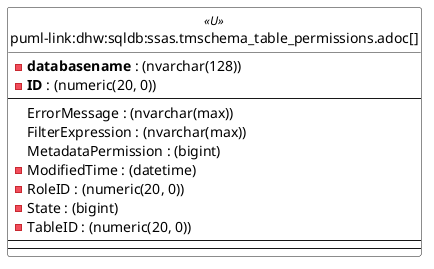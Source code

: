 @startuml
left to right direction
'top to bottom direction
hide circle
'avoide "." issues:
set namespaceSeparator none


skinparam class {
  BackgroundColor White
  BackgroundColor<<FN>> Yellow
  BackgroundColor<<FS>> Yellow
  BackgroundColor<<FT>> LightGray
  BackgroundColor<<IF>> Yellow
  BackgroundColor<<IS>> Yellow
  BackgroundColor<<P>> Aqua
  BackgroundColor<<PC>> Aqua
  BackgroundColor<<SN>> Yellow
  BackgroundColor<<SO>> SlateBlue
  BackgroundColor<<TF>> LightGray
  BackgroundColor<<TR>> Tomato
  BackgroundColor<<U>> White
  BackgroundColor<<V>> WhiteSmoke
  BackgroundColor<<X>> Aqua
  BackgroundColor<<external>> AliceBlue
}


entity "puml-link:dhw:sqldb:ssas.tmschema_table_permissions.adoc[]" as ssas.TMSCHEMA_TABLE_PERMISSIONS << U >> {
  - **databasename** : (nvarchar(128))
  - **ID** : (numeric(20, 0))
  --
  ErrorMessage : (nvarchar(max))
  FilterExpression : (nvarchar(max))
  MetadataPermission : (bigint)
  - ModifiedTime : (datetime)
  - RoleID : (numeric(20, 0))
  - State : (bigint)
  - TableID : (numeric(20, 0))
  --
  --
}



@enduml


